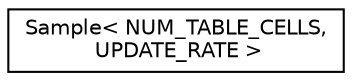 digraph "Graphical Class Hierarchy"
{
  edge [fontname="Helvetica",fontsize="10",labelfontname="Helvetica",labelfontsize="10"];
  node [fontname="Helvetica",fontsize="10",shape=record];
  rankdir="LR";
  Node1 [label="Sample\< NUM_TABLE_CELLS,\l UPDATE_RATE \>",height=0.2,width=0.4,color="black", fillcolor="white", style="filled",URL="$class_sample.html",tooltip="Sample is like Oscil, it plays a wavetable. "];
}
